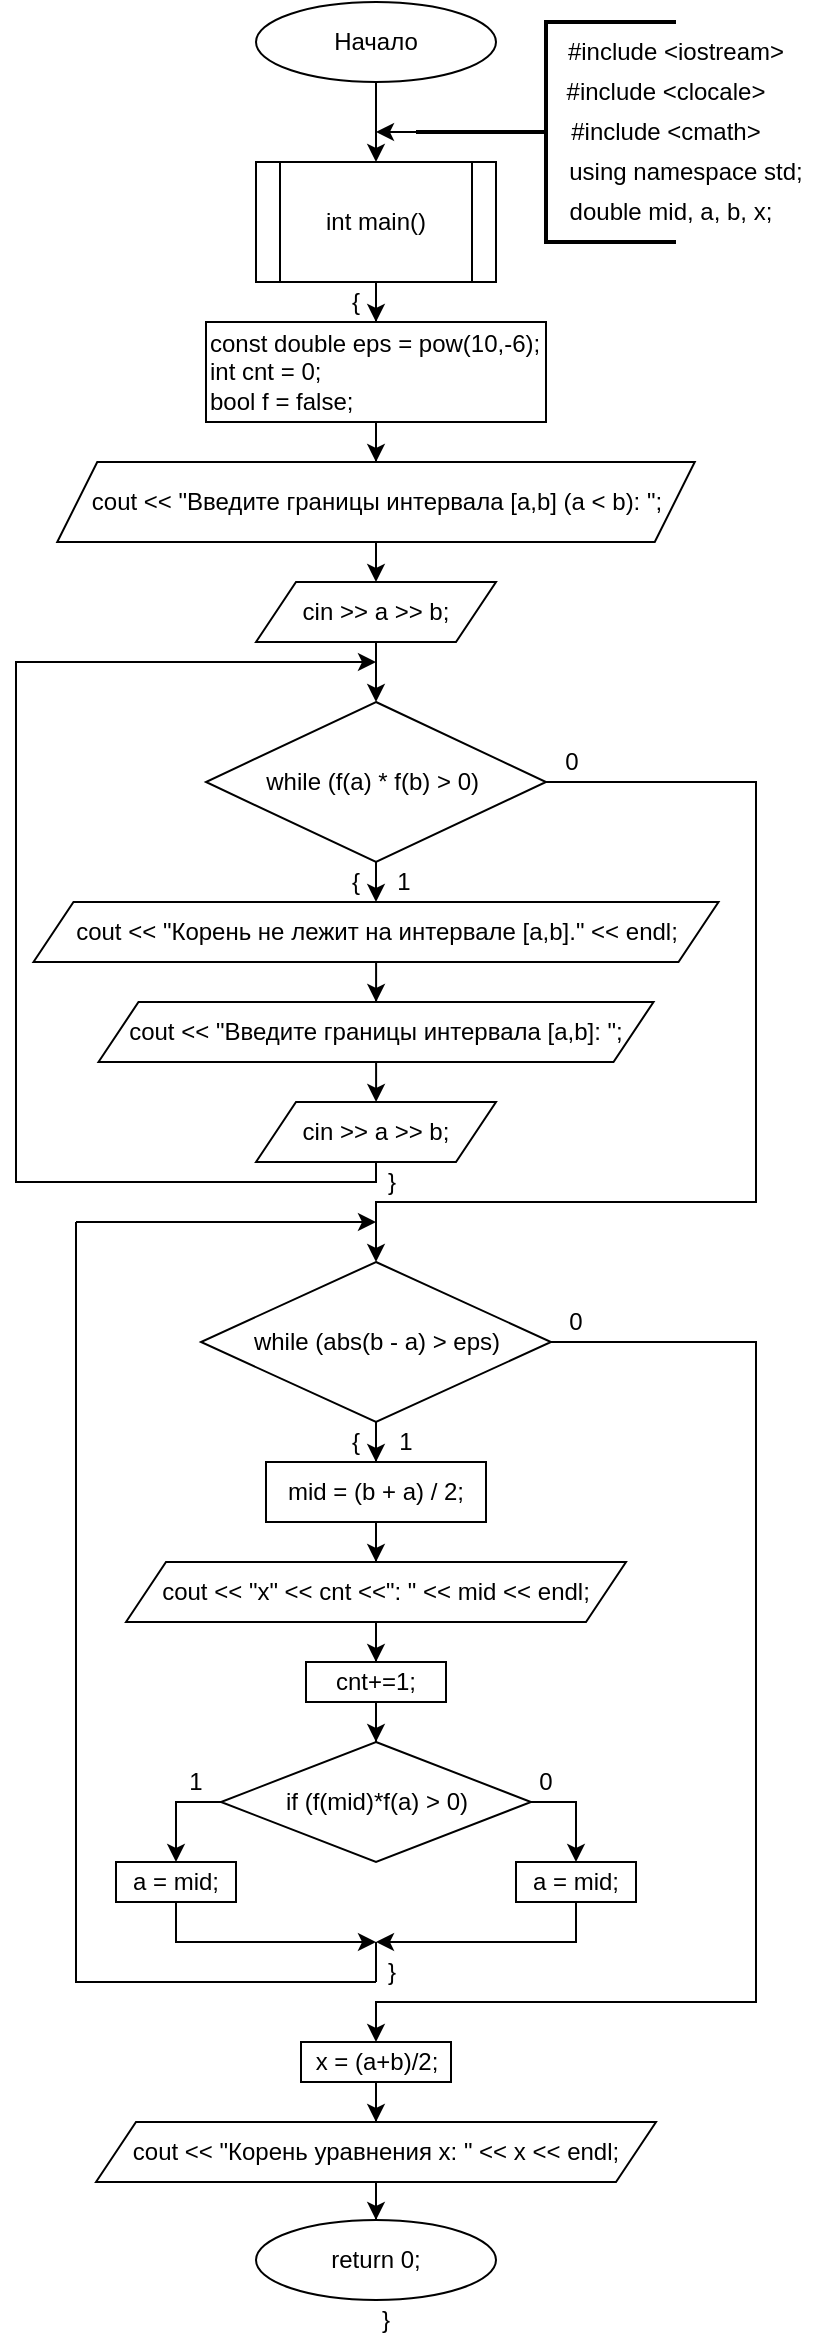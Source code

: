 <mxfile version="25.0.2">
  <diagram name="Страница — 1" id="C-drUPW33x2Zt6dfCn86">
    <mxGraphModel dx="1297" dy="842" grid="1" gridSize="10" guides="1" tooltips="1" connect="1" arrows="1" fold="1" page="1" pageScale="1" pageWidth="827" pageHeight="1169" math="0" shadow="0">
      <root>
        <mxCell id="0" />
        <mxCell id="1" parent="0" />
        <mxCell id="6_Jl2t81EVsBpzzJ7YuF-3" style="edgeStyle=orthogonalEdgeStyle;rounded=0;orthogonalLoop=1;jettySize=auto;html=1;" parent="1" source="6_Jl2t81EVsBpzzJ7YuF-1" target="6_Jl2t81EVsBpzzJ7YuF-2" edge="1">
          <mxGeometry relative="1" as="geometry">
            <Array as="points">
              <mxPoint x="400" y="70" />
              <mxPoint x="400" y="70" />
            </Array>
          </mxGeometry>
        </mxCell>
        <mxCell id="6_Jl2t81EVsBpzzJ7YuF-1" value="Начало" style="ellipse;whiteSpace=wrap;html=1;" parent="1" vertex="1">
          <mxGeometry x="340" width="120" height="40" as="geometry" />
        </mxCell>
        <mxCell id="6_Jl2t81EVsBpzzJ7YuF-24" style="edgeStyle=orthogonalEdgeStyle;rounded=0;orthogonalLoop=1;jettySize=auto;html=1;entryX=0.5;entryY=0;entryDx=0;entryDy=0;" parent="1" source="6_Jl2t81EVsBpzzJ7YuF-2" target="6_Jl2t81EVsBpzzJ7YuF-16" edge="1">
          <mxGeometry relative="1" as="geometry" />
        </mxCell>
        <mxCell id="6_Jl2t81EVsBpzzJ7YuF-2" value="int main()" style="shape=process;whiteSpace=wrap;html=1;backgroundOutline=1;" parent="1" vertex="1">
          <mxGeometry x="340" y="80" width="120" height="60" as="geometry" />
        </mxCell>
        <mxCell id="7_riLn9lbpF8pTt83Ew9-24" style="edgeStyle=orthogonalEdgeStyle;rounded=0;orthogonalLoop=1;jettySize=auto;html=1;" parent="1" source="6_Jl2t81EVsBpzzJ7YuF-4" edge="1">
          <mxGeometry relative="1" as="geometry">
            <mxPoint x="400" y="65.0" as="targetPoint" />
          </mxGeometry>
        </mxCell>
        <mxCell id="6_Jl2t81EVsBpzzJ7YuF-4" value="" style="strokeWidth=2;html=1;shape=mxgraph.flowchart.annotation_2;align=left;labelPosition=right;pointerEvents=1;" parent="1" vertex="1">
          <mxGeometry x="420" y="10" width="130" height="110" as="geometry" />
        </mxCell>
        <mxCell id="6_Jl2t81EVsBpzzJ7YuF-7" value="#include &amp;lt;iostream&amp;gt;" style="text;html=1;align=center;verticalAlign=middle;whiteSpace=wrap;rounded=0;" parent="1" vertex="1">
          <mxGeometry x="490" y="10" width="120" height="30" as="geometry" />
        </mxCell>
        <mxCell id="6_Jl2t81EVsBpzzJ7YuF-8" value="#include &amp;lt;clocale&amp;gt;" style="text;html=1;align=center;verticalAlign=middle;whiteSpace=wrap;rounded=0;" parent="1" vertex="1">
          <mxGeometry x="490" y="30" width="110" height="30" as="geometry" />
        </mxCell>
        <mxCell id="6_Jl2t81EVsBpzzJ7YuF-9" value="using namespace std;" style="text;html=1;align=center;verticalAlign=middle;whiteSpace=wrap;rounded=0;" parent="1" vertex="1">
          <mxGeometry x="490" y="70" width="130" height="30" as="geometry" />
        </mxCell>
        <mxCell id="6_Jl2t81EVsBpzzJ7YuF-26" style="edgeStyle=orthogonalEdgeStyle;rounded=0;orthogonalLoop=1;jettySize=auto;html=1;" parent="1" source="6_Jl2t81EVsBpzzJ7YuF-16" target="6_Jl2t81EVsBpzzJ7YuF-21" edge="1">
          <mxGeometry relative="1" as="geometry" />
        </mxCell>
        <mxCell id="6_Jl2t81EVsBpzzJ7YuF-16" value="const double eps = pow(10,-6);&lt;div&gt;int cnt = 0;&lt;/div&gt;&lt;div&gt;bool f = false;&lt;/div&gt;" style="rounded=0;whiteSpace=wrap;html=1;align=left;" parent="1" vertex="1">
          <mxGeometry x="315" y="160" width="170" height="50" as="geometry" />
        </mxCell>
        <mxCell id="6_Jl2t81EVsBpzzJ7YuF-27" style="edgeStyle=orthogonalEdgeStyle;rounded=0;orthogonalLoop=1;jettySize=auto;html=1;" parent="1" source="6_Jl2t81EVsBpzzJ7YuF-21" edge="1">
          <mxGeometry relative="1" as="geometry">
            <mxPoint x="400" y="290" as="targetPoint" />
          </mxGeometry>
        </mxCell>
        <mxCell id="6_Jl2t81EVsBpzzJ7YuF-21" value="cout &amp;lt;&amp;lt; &quot;Введите границы интервала [a,b] (a &amp;lt; b): &quot;;" style="shape=parallelogram;perimeter=parallelogramPerimeter;whiteSpace=wrap;html=1;fixedSize=1;" parent="1" vertex="1">
          <mxGeometry x="240.63" y="230" width="318.75" height="40" as="geometry" />
        </mxCell>
        <mxCell id="7_riLn9lbpF8pTt83Ew9-14" style="edgeStyle=orthogonalEdgeStyle;rounded=0;orthogonalLoop=1;jettySize=auto;html=1;entryX=0.5;entryY=0;entryDx=0;entryDy=0;" parent="1" source="6_Jl2t81EVsBpzzJ7YuF-28" target="7_riLn9lbpF8pTt83Ew9-4" edge="1">
          <mxGeometry relative="1" as="geometry" />
        </mxCell>
        <mxCell id="6_Jl2t81EVsBpzzJ7YuF-28" value="cin &amp;gt;&amp;gt; a &amp;gt;&amp;gt; b;" style="shape=parallelogram;perimeter=parallelogramPerimeter;whiteSpace=wrap;html=1;fixedSize=1;" parent="1" vertex="1">
          <mxGeometry x="340" y="290" width="120" height="30" as="geometry" />
        </mxCell>
        <mxCell id="qF4Yl-R-xC2ym-JYLEXO-3" value="#include &amp;lt;cmath&amp;gt;" style="text;html=1;align=center;verticalAlign=middle;whiteSpace=wrap;rounded=0;" parent="1" vertex="1">
          <mxGeometry x="490" y="50" width="110" height="30" as="geometry" />
        </mxCell>
        <mxCell id="7_riLn9lbpF8pTt83Ew9-1" value="double mid, a, b, x;" style="text;html=1;align=center;verticalAlign=middle;whiteSpace=wrap;rounded=0;" parent="1" vertex="1">
          <mxGeometry x="485" y="90" width="125" height="30" as="geometry" />
        </mxCell>
        <mxCell id="7_riLn9lbpF8pTt83Ew9-16" style="edgeStyle=orthogonalEdgeStyle;rounded=0;orthogonalLoop=1;jettySize=auto;html=1;" parent="1" source="7_riLn9lbpF8pTt83Ew9-4" target="7_riLn9lbpF8pTt83Ew9-6" edge="1">
          <mxGeometry relative="1" as="geometry" />
        </mxCell>
        <mxCell id="7_riLn9lbpF8pTt83Ew9-28" style="edgeStyle=orthogonalEdgeStyle;rounded=0;orthogonalLoop=1;jettySize=auto;html=1;exitX=1;exitY=0.5;exitDx=0;exitDy=0;entryX=0.5;entryY=0;entryDx=0;entryDy=0;" parent="1" source="7_riLn9lbpF8pTt83Ew9-4" target="7_riLn9lbpF8pTt83Ew9-29" edge="1">
          <mxGeometry relative="1" as="geometry">
            <mxPoint x="400" y="620" as="targetPoint" />
            <Array as="points">
              <mxPoint x="590" y="390" />
              <mxPoint x="590" y="600" />
              <mxPoint x="400" y="600" />
            </Array>
          </mxGeometry>
        </mxCell>
        <mxCell id="7_riLn9lbpF8pTt83Ew9-4" value="while (f(a) * f(b) &amp;gt; 0)&amp;nbsp;" style="rhombus;whiteSpace=wrap;html=1;" parent="1" vertex="1">
          <mxGeometry x="315" y="350" width="170" height="80" as="geometry" />
        </mxCell>
        <mxCell id="7_riLn9lbpF8pTt83Ew9-22" style="edgeStyle=orthogonalEdgeStyle;rounded=0;orthogonalLoop=1;jettySize=auto;html=1;" parent="1" source="7_riLn9lbpF8pTt83Ew9-6" target="7_riLn9lbpF8pTt83Ew9-8" edge="1">
          <mxGeometry relative="1" as="geometry" />
        </mxCell>
        <mxCell id="7_riLn9lbpF8pTt83Ew9-6" value="cout &amp;lt;&amp;lt; &quot;Корень не лежит на интервале [a,b].&quot; &amp;lt;&amp;lt; endl;" style="shape=parallelogram;perimeter=parallelogramPerimeter;whiteSpace=wrap;html=1;fixedSize=1;" parent="1" vertex="1">
          <mxGeometry x="228.75" y="450" width="342.5" height="30" as="geometry" />
        </mxCell>
        <mxCell id="7_riLn9lbpF8pTt83Ew9-23" style="edgeStyle=orthogonalEdgeStyle;rounded=0;orthogonalLoop=1;jettySize=auto;html=1;" parent="1" source="7_riLn9lbpF8pTt83Ew9-8" target="7_riLn9lbpF8pTt83Ew9-10" edge="1">
          <mxGeometry relative="1" as="geometry" />
        </mxCell>
        <mxCell id="7_riLn9lbpF8pTt83Ew9-8" value="cout &amp;lt;&amp;lt; &quot;Введите границы интервала [a,b]: &quot;;" style="shape=parallelogram;perimeter=parallelogramPerimeter;whiteSpace=wrap;html=1;fixedSize=1;" parent="1" vertex="1">
          <mxGeometry x="261.25" y="500" width="277.5" height="30" as="geometry" />
        </mxCell>
        <mxCell id="7_riLn9lbpF8pTt83Ew9-26" style="edgeStyle=orthogonalEdgeStyle;rounded=0;orthogonalLoop=1;jettySize=auto;html=1;" parent="1" source="7_riLn9lbpF8pTt83Ew9-10" edge="1">
          <mxGeometry relative="1" as="geometry">
            <mxPoint x="400" y="330" as="targetPoint" />
            <Array as="points">
              <mxPoint x="400" y="590" />
              <mxPoint x="220" y="590" />
              <mxPoint x="220" y="330" />
            </Array>
          </mxGeometry>
        </mxCell>
        <mxCell id="7_riLn9lbpF8pTt83Ew9-10" value="cin &amp;gt;&amp;gt; a &amp;gt;&amp;gt; b;" style="shape=parallelogram;perimeter=parallelogramPerimeter;whiteSpace=wrap;html=1;fixedSize=1;" parent="1" vertex="1">
          <mxGeometry x="340" y="550" width="120" height="30" as="geometry" />
        </mxCell>
        <mxCell id="7_riLn9lbpF8pTt83Ew9-61" style="edgeStyle=orthogonalEdgeStyle;rounded=0;orthogonalLoop=1;jettySize=auto;html=1;exitX=1;exitY=0.5;exitDx=0;exitDy=0;entryX=0.5;entryY=0;entryDx=0;entryDy=0;" parent="1" source="7_riLn9lbpF8pTt83Ew9-29" target="7_riLn9lbpF8pTt83Ew9-62" edge="1">
          <mxGeometry relative="1" as="geometry">
            <mxPoint x="400" y="1010" as="targetPoint" />
            <Array as="points">
              <mxPoint x="590" y="670" />
              <mxPoint x="590" y="1000" />
              <mxPoint x="400" y="1000" />
            </Array>
          </mxGeometry>
        </mxCell>
        <mxCell id="7_riLn9lbpF8pTt83Ew9-89" style="edgeStyle=orthogonalEdgeStyle;rounded=0;orthogonalLoop=1;jettySize=auto;html=1;entryX=0.5;entryY=0;entryDx=0;entryDy=0;" parent="1" source="7_riLn9lbpF8pTt83Ew9-29" target="7_riLn9lbpF8pTt83Ew9-31" edge="1">
          <mxGeometry relative="1" as="geometry" />
        </mxCell>
        <mxCell id="7_riLn9lbpF8pTt83Ew9-29" value="while (abs(b - a) &amp;gt; eps)" style="rhombus;whiteSpace=wrap;html=1;" parent="1" vertex="1">
          <mxGeometry x="312.5" y="630" width="175" height="80" as="geometry" />
        </mxCell>
        <mxCell id="7_riLn9lbpF8pTt83Ew9-88" style="edgeStyle=orthogonalEdgeStyle;rounded=0;orthogonalLoop=1;jettySize=auto;html=1;entryX=0.5;entryY=0;entryDx=0;entryDy=0;" parent="1" source="7_riLn9lbpF8pTt83Ew9-31" target="7_riLn9lbpF8pTt83Ew9-33" edge="1">
          <mxGeometry relative="1" as="geometry" />
        </mxCell>
        <mxCell id="7_riLn9lbpF8pTt83Ew9-31" value="mid = (b + a) / 2;" style="rounded=0;whiteSpace=wrap;html=1;" parent="1" vertex="1">
          <mxGeometry x="345" y="730" width="110" height="30" as="geometry" />
        </mxCell>
        <mxCell id="7_riLn9lbpF8pTt83Ew9-36" style="edgeStyle=orthogonalEdgeStyle;rounded=0;orthogonalLoop=1;jettySize=auto;html=1;" parent="1" source="7_riLn9lbpF8pTt83Ew9-33" target="7_riLn9lbpF8pTt83Ew9-35" edge="1">
          <mxGeometry relative="1" as="geometry" />
        </mxCell>
        <mxCell id="7_riLn9lbpF8pTt83Ew9-33" value="cout &amp;lt;&amp;lt; &quot;x&quot; &amp;lt;&amp;lt; cnt &amp;lt;&amp;lt;&quot;: &quot; &amp;lt;&amp;lt; mid &amp;lt;&amp;lt; endl;" style="shape=parallelogram;perimeter=parallelogramPerimeter;whiteSpace=wrap;html=1;fixedSize=1;" parent="1" vertex="1">
          <mxGeometry x="275" y="780" width="250" height="30" as="geometry" />
        </mxCell>
        <mxCell id="7_riLn9lbpF8pTt83Ew9-37" style="edgeStyle=orthogonalEdgeStyle;rounded=0;orthogonalLoop=1;jettySize=auto;html=1;" parent="1" source="7_riLn9lbpF8pTt83Ew9-35" target="7_riLn9lbpF8pTt83Ew9-38" edge="1">
          <mxGeometry relative="1" as="geometry">
            <mxPoint x="400" y="860" as="targetPoint" />
          </mxGeometry>
        </mxCell>
        <mxCell id="7_riLn9lbpF8pTt83Ew9-35" value="cnt+=1;" style="rounded=0;whiteSpace=wrap;html=1;" parent="1" vertex="1">
          <mxGeometry x="365" y="830" width="70" height="20" as="geometry" />
        </mxCell>
        <mxCell id="0BUHV-lVlDMyKxDDV-Kj-6" style="edgeStyle=orthogonalEdgeStyle;rounded=0;orthogonalLoop=1;jettySize=auto;html=1;entryX=0.5;entryY=0;entryDx=0;entryDy=0;" parent="1" source="7_riLn9lbpF8pTt83Ew9-38" target="7_riLn9lbpF8pTt83Ew9-42" edge="1">
          <mxGeometry relative="1" as="geometry">
            <mxPoint x="300" y="900" as="targetPoint" />
            <Array as="points">
              <mxPoint x="300" y="900" />
            </Array>
          </mxGeometry>
        </mxCell>
        <mxCell id="0BUHV-lVlDMyKxDDV-Kj-8" style="edgeStyle=orthogonalEdgeStyle;rounded=0;orthogonalLoop=1;jettySize=auto;html=1;entryX=0.5;entryY=0;entryDx=0;entryDy=0;" parent="1" source="7_riLn9lbpF8pTt83Ew9-38" target="0BUHV-lVlDMyKxDDV-Kj-7" edge="1">
          <mxGeometry relative="1" as="geometry">
            <mxPoint x="500" y="900" as="targetPoint" />
            <Array as="points">
              <mxPoint x="500" y="900" />
            </Array>
          </mxGeometry>
        </mxCell>
        <mxCell id="7_riLn9lbpF8pTt83Ew9-38" value="if (f(mid)*f(a) &amp;gt; 0)" style="rhombus;whiteSpace=wrap;html=1;" parent="1" vertex="1">
          <mxGeometry x="322.5" y="870" width="155" height="60" as="geometry" />
        </mxCell>
        <mxCell id="0BUHV-lVlDMyKxDDV-Kj-9" style="edgeStyle=orthogonalEdgeStyle;rounded=0;orthogonalLoop=1;jettySize=auto;html=1;" parent="1" source="7_riLn9lbpF8pTt83Ew9-42" edge="1">
          <mxGeometry relative="1" as="geometry">
            <mxPoint x="400" y="970" as="targetPoint" />
            <Array as="points">
              <mxPoint x="300" y="970" />
            </Array>
          </mxGeometry>
        </mxCell>
        <mxCell id="7_riLn9lbpF8pTt83Ew9-42" value="a = mid;" style="rounded=0;whiteSpace=wrap;html=1;" parent="1" vertex="1">
          <mxGeometry x="270" y="930" width="60" height="20" as="geometry" />
        </mxCell>
        <mxCell id="7_riLn9lbpF8pTt83Ew9-53" style="edgeStyle=orthogonalEdgeStyle;rounded=0;orthogonalLoop=1;jettySize=auto;html=1;" parent="1" source="7_riLn9lbpF8pTt83Ew9-51" target="7_riLn9lbpF8pTt83Ew9-54" edge="1">
          <mxGeometry relative="1" as="geometry">
            <mxPoint x="400" y="1090" as="targetPoint" />
          </mxGeometry>
        </mxCell>
        <mxCell id="7_riLn9lbpF8pTt83Ew9-51" value="cout &lt;&lt; &quot;Корень уравнения x: &quot; &lt;&lt; x &lt;&lt; endl;" style="shape=parallelogram;perimeter=parallelogramPerimeter;whiteSpace=wrap;html=1;fixedSize=1;" parent="1" vertex="1">
          <mxGeometry x="260" y="1060" width="280" height="30" as="geometry" />
        </mxCell>
        <mxCell id="7_riLn9lbpF8pTt83Ew9-54" value="return 0;" style="ellipse;whiteSpace=wrap;html=1;" parent="1" vertex="1">
          <mxGeometry x="340" y="1109" width="120" height="40" as="geometry" />
        </mxCell>
        <mxCell id="7_riLn9lbpF8pTt83Ew9-57" value="" style="endArrow=none;html=1;rounded=0;" parent="1" edge="1">
          <mxGeometry width="50" height="50" relative="1" as="geometry">
            <mxPoint x="400" y="980" as="sourcePoint" />
            <mxPoint x="400" y="970" as="targetPoint" />
            <Array as="points">
              <mxPoint x="400" y="990" />
            </Array>
          </mxGeometry>
        </mxCell>
        <mxCell id="7_riLn9lbpF8pTt83Ew9-58" value="" style="endArrow=none;html=1;rounded=0;" parent="1" edge="1">
          <mxGeometry width="50" height="50" relative="1" as="geometry">
            <mxPoint x="250" y="990" as="sourcePoint" />
            <mxPoint x="400" y="990" as="targetPoint" />
            <Array as="points">
              <mxPoint x="250" y="610" />
              <mxPoint x="250" y="990" />
            </Array>
          </mxGeometry>
        </mxCell>
        <mxCell id="7_riLn9lbpF8pTt83Ew9-60" value="" style="endArrow=classic;html=1;rounded=0;" parent="1" edge="1">
          <mxGeometry width="50" height="50" relative="1" as="geometry">
            <mxPoint x="250" y="610" as="sourcePoint" />
            <mxPoint x="400" y="610" as="targetPoint" />
          </mxGeometry>
        </mxCell>
        <mxCell id="7_riLn9lbpF8pTt83Ew9-64" style="edgeStyle=orthogonalEdgeStyle;rounded=0;orthogonalLoop=1;jettySize=auto;html=1;entryX=0.5;entryY=0;entryDx=0;entryDy=0;" parent="1" source="7_riLn9lbpF8pTt83Ew9-62" target="7_riLn9lbpF8pTt83Ew9-51" edge="1">
          <mxGeometry relative="1" as="geometry" />
        </mxCell>
        <mxCell id="7_riLn9lbpF8pTt83Ew9-62" value="x = (a+b)/2;" style="rounded=0;whiteSpace=wrap;html=1;" parent="1" vertex="1">
          <mxGeometry x="362.5" y="1020" width="75" height="20" as="geometry" />
        </mxCell>
        <mxCell id="7_riLn9lbpF8pTt83Ew9-65" value="{" style="text;html=1;align=center;verticalAlign=middle;whiteSpace=wrap;rounded=0;" parent="1" vertex="1">
          <mxGeometry x="360" y="140" width="60" height="20" as="geometry" />
        </mxCell>
        <mxCell id="7_riLn9lbpF8pTt83Ew9-67" value="{" style="text;html=1;align=center;verticalAlign=middle;whiteSpace=wrap;rounded=0;" parent="1" vertex="1">
          <mxGeometry x="360" y="430" width="60" height="20" as="geometry" />
        </mxCell>
        <mxCell id="7_riLn9lbpF8pTt83Ew9-68" value="{" style="text;html=1;align=center;verticalAlign=middle;whiteSpace=wrap;rounded=0;" parent="1" vertex="1">
          <mxGeometry x="360" y="710" width="60" height="20" as="geometry" />
        </mxCell>
        <mxCell id="7_riLn9lbpF8pTt83Ew9-72" value="}" style="text;html=1;align=center;verticalAlign=middle;whiteSpace=wrap;rounded=0;" parent="1" vertex="1">
          <mxGeometry x="375" y="1149" width="60" height="20" as="geometry" />
        </mxCell>
        <mxCell id="7_riLn9lbpF8pTt83Ew9-74" value="}" style="text;html=1;align=center;verticalAlign=middle;whiteSpace=wrap;rounded=0;" parent="1" vertex="1">
          <mxGeometry x="377.5" y="980" width="60" height="10" as="geometry" />
        </mxCell>
        <mxCell id="7_riLn9lbpF8pTt83Ew9-75" value="}" style="text;html=1;align=center;verticalAlign=middle;whiteSpace=wrap;rounded=0;" parent="1" vertex="1">
          <mxGeometry x="377.5" y="580" width="60" height="20" as="geometry" />
        </mxCell>
        <mxCell id="0BUHV-lVlDMyKxDDV-Kj-10" style="edgeStyle=orthogonalEdgeStyle;rounded=0;orthogonalLoop=1;jettySize=auto;html=1;" parent="1" source="0BUHV-lVlDMyKxDDV-Kj-7" edge="1">
          <mxGeometry relative="1" as="geometry">
            <mxPoint x="400" y="970" as="targetPoint" />
            <Array as="points">
              <mxPoint x="500" y="970" />
            </Array>
          </mxGeometry>
        </mxCell>
        <mxCell id="0BUHV-lVlDMyKxDDV-Kj-7" value="a = mid;" style="rounded=0;whiteSpace=wrap;html=1;" parent="1" vertex="1">
          <mxGeometry x="470" y="930" width="60" height="20" as="geometry" />
        </mxCell>
        <mxCell id="0BUHV-lVlDMyKxDDV-Kj-11" value="1" style="text;html=1;align=center;verticalAlign=middle;whiteSpace=wrap;rounded=0;" parent="1" vertex="1">
          <mxGeometry x="290" y="880" width="40" height="20" as="geometry" />
        </mxCell>
        <mxCell id="0BUHV-lVlDMyKxDDV-Kj-12" value="1" style="text;html=1;align=center;verticalAlign=middle;whiteSpace=wrap;rounded=0;" parent="1" vertex="1">
          <mxGeometry x="395" y="710" width="40" height="20" as="geometry" />
        </mxCell>
        <mxCell id="0BUHV-lVlDMyKxDDV-Kj-13" value="1" style="text;html=1;align=center;verticalAlign=middle;whiteSpace=wrap;rounded=0;" parent="1" vertex="1">
          <mxGeometry x="394" y="430" width="40" height="20" as="geometry" />
        </mxCell>
        <mxCell id="0BUHV-lVlDMyKxDDV-Kj-14" value="0" style="text;html=1;align=center;verticalAlign=middle;whiteSpace=wrap;rounded=0;" parent="1" vertex="1">
          <mxGeometry x="465" y="880" width="40" height="20" as="geometry" />
        </mxCell>
        <mxCell id="0BUHV-lVlDMyKxDDV-Kj-15" value="0" style="text;html=1;align=center;verticalAlign=middle;whiteSpace=wrap;rounded=0;" parent="1" vertex="1">
          <mxGeometry x="480" y="650" width="40" height="20" as="geometry" />
        </mxCell>
        <mxCell id="0BUHV-lVlDMyKxDDV-Kj-16" value="0" style="text;html=1;align=center;verticalAlign=middle;whiteSpace=wrap;rounded=0;" parent="1" vertex="1">
          <mxGeometry x="477.5" y="370" width="40" height="20" as="geometry" />
        </mxCell>
      </root>
    </mxGraphModel>
  </diagram>
</mxfile>
